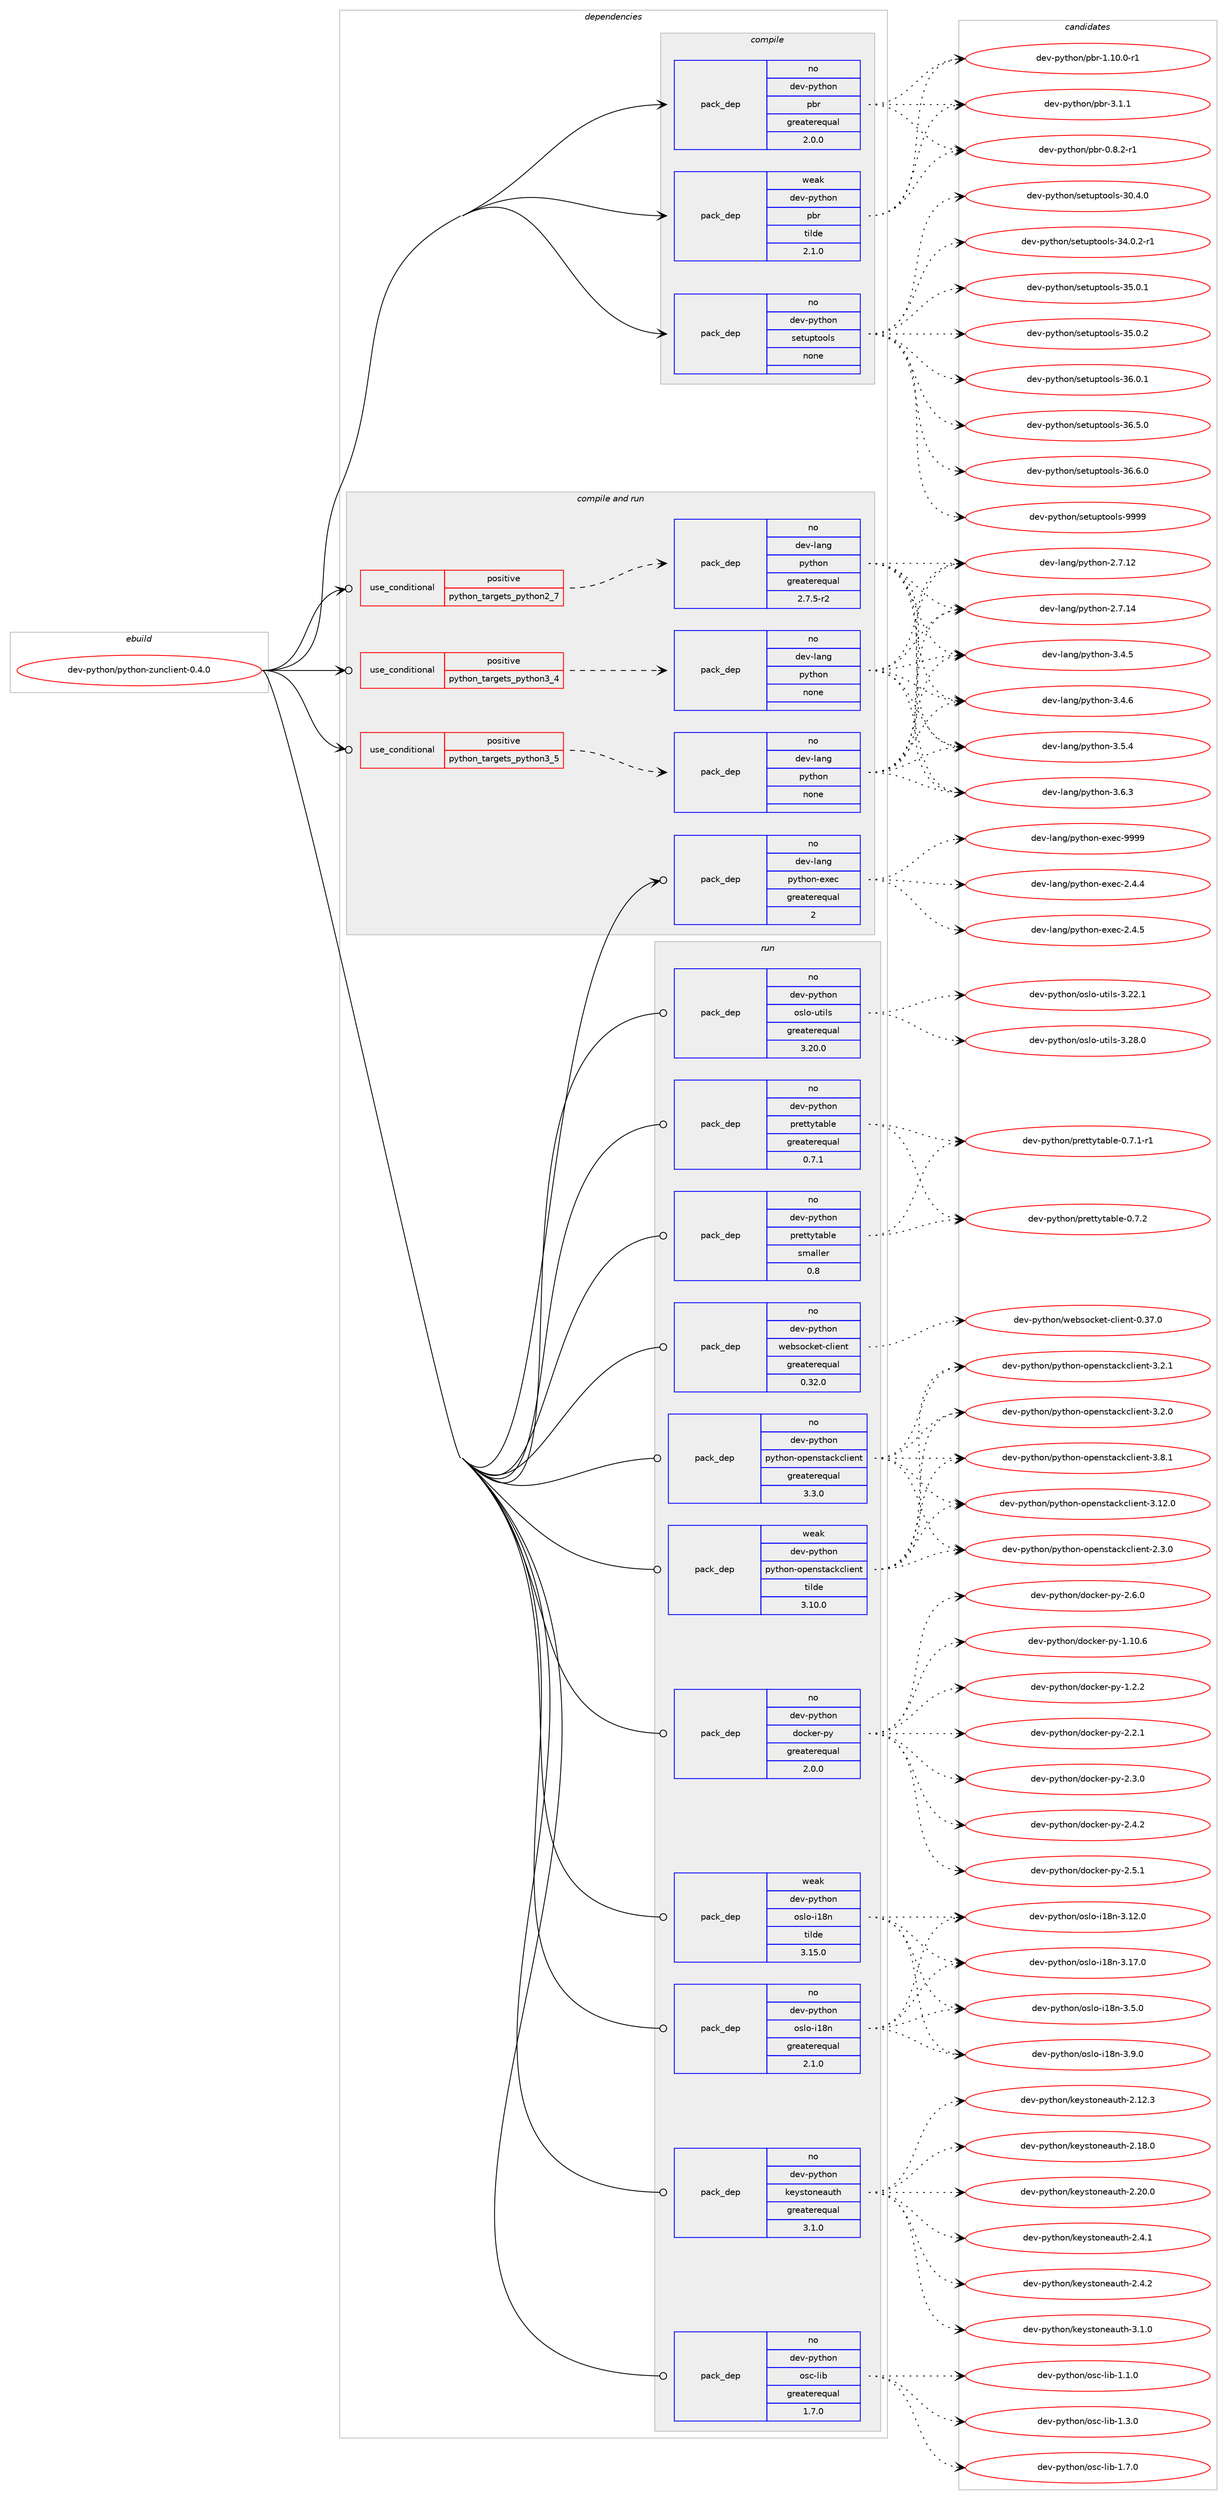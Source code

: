 digraph prolog {

# *************
# Graph options
# *************

newrank=true;
concentrate=true;
compound=true;
graph [rankdir=LR,fontname=Helvetica,fontsize=10,ranksep=1.5];#, ranksep=2.5, nodesep=0.2];
edge  [arrowhead=vee];
node  [fontname=Helvetica,fontsize=10];

# **********
# The ebuild
# **********

subgraph cluster_leftcol {
color=gray;
rank=same;
label=<<i>ebuild</i>>;
id [label="dev-python/python-zunclient-0.4.0", color=red, width=4, href="../dev-python/python-zunclient-0.4.0.svg"];
}

# ****************
# The dependencies
# ****************

subgraph cluster_midcol {
color=gray;
label=<<i>dependencies</i>>;
subgraph cluster_compile {
fillcolor="#eeeeee";
style=filled;
label=<<i>compile</i>>;
subgraph pack139312 {
dependency183724 [label=<<TABLE BORDER="0" CELLBORDER="1" CELLSPACING="0" CELLPADDING="4" WIDTH="220"><TR><TD ROWSPAN="6" CELLPADDING="30">pack_dep</TD></TR><TR><TD WIDTH="110">no</TD></TR><TR><TD>dev-python</TD></TR><TR><TD>pbr</TD></TR><TR><TD>greaterequal</TD></TR><TR><TD>2.0.0</TD></TR></TABLE>>, shape=none, color=blue];
}
id:e -> dependency183724:w [weight=20,style="solid",arrowhead="vee"];
subgraph pack139313 {
dependency183725 [label=<<TABLE BORDER="0" CELLBORDER="1" CELLSPACING="0" CELLPADDING="4" WIDTH="220"><TR><TD ROWSPAN="6" CELLPADDING="30">pack_dep</TD></TR><TR><TD WIDTH="110">no</TD></TR><TR><TD>dev-python</TD></TR><TR><TD>setuptools</TD></TR><TR><TD>none</TD></TR><TR><TD></TD></TR></TABLE>>, shape=none, color=blue];
}
id:e -> dependency183725:w [weight=20,style="solid",arrowhead="vee"];
subgraph pack139314 {
dependency183726 [label=<<TABLE BORDER="0" CELLBORDER="1" CELLSPACING="0" CELLPADDING="4" WIDTH="220"><TR><TD ROWSPAN="6" CELLPADDING="30">pack_dep</TD></TR><TR><TD WIDTH="110">weak</TD></TR><TR><TD>dev-python</TD></TR><TR><TD>pbr</TD></TR><TR><TD>tilde</TD></TR><TR><TD>2.1.0</TD></TR></TABLE>>, shape=none, color=blue];
}
id:e -> dependency183726:w [weight=20,style="solid",arrowhead="vee"];
}
subgraph cluster_compileandrun {
fillcolor="#eeeeee";
style=filled;
label=<<i>compile and run</i>>;
subgraph cond40463 {
dependency183727 [label=<<TABLE BORDER="0" CELLBORDER="1" CELLSPACING="0" CELLPADDING="4"><TR><TD ROWSPAN="3" CELLPADDING="10">use_conditional</TD></TR><TR><TD>positive</TD></TR><TR><TD>python_targets_python2_7</TD></TR></TABLE>>, shape=none, color=red];
subgraph pack139315 {
dependency183728 [label=<<TABLE BORDER="0" CELLBORDER="1" CELLSPACING="0" CELLPADDING="4" WIDTH="220"><TR><TD ROWSPAN="6" CELLPADDING="30">pack_dep</TD></TR><TR><TD WIDTH="110">no</TD></TR><TR><TD>dev-lang</TD></TR><TR><TD>python</TD></TR><TR><TD>greaterequal</TD></TR><TR><TD>2.7.5-r2</TD></TR></TABLE>>, shape=none, color=blue];
}
dependency183727:e -> dependency183728:w [weight=20,style="dashed",arrowhead="vee"];
}
id:e -> dependency183727:w [weight=20,style="solid",arrowhead="odotvee"];
subgraph cond40464 {
dependency183729 [label=<<TABLE BORDER="0" CELLBORDER="1" CELLSPACING="0" CELLPADDING="4"><TR><TD ROWSPAN="3" CELLPADDING="10">use_conditional</TD></TR><TR><TD>positive</TD></TR><TR><TD>python_targets_python3_4</TD></TR></TABLE>>, shape=none, color=red];
subgraph pack139316 {
dependency183730 [label=<<TABLE BORDER="0" CELLBORDER="1" CELLSPACING="0" CELLPADDING="4" WIDTH="220"><TR><TD ROWSPAN="6" CELLPADDING="30">pack_dep</TD></TR><TR><TD WIDTH="110">no</TD></TR><TR><TD>dev-lang</TD></TR><TR><TD>python</TD></TR><TR><TD>none</TD></TR><TR><TD></TD></TR></TABLE>>, shape=none, color=blue];
}
dependency183729:e -> dependency183730:w [weight=20,style="dashed",arrowhead="vee"];
}
id:e -> dependency183729:w [weight=20,style="solid",arrowhead="odotvee"];
subgraph cond40465 {
dependency183731 [label=<<TABLE BORDER="0" CELLBORDER="1" CELLSPACING="0" CELLPADDING="4"><TR><TD ROWSPAN="3" CELLPADDING="10">use_conditional</TD></TR><TR><TD>positive</TD></TR><TR><TD>python_targets_python3_5</TD></TR></TABLE>>, shape=none, color=red];
subgraph pack139317 {
dependency183732 [label=<<TABLE BORDER="0" CELLBORDER="1" CELLSPACING="0" CELLPADDING="4" WIDTH="220"><TR><TD ROWSPAN="6" CELLPADDING="30">pack_dep</TD></TR><TR><TD WIDTH="110">no</TD></TR><TR><TD>dev-lang</TD></TR><TR><TD>python</TD></TR><TR><TD>none</TD></TR><TR><TD></TD></TR></TABLE>>, shape=none, color=blue];
}
dependency183731:e -> dependency183732:w [weight=20,style="dashed",arrowhead="vee"];
}
id:e -> dependency183731:w [weight=20,style="solid",arrowhead="odotvee"];
subgraph pack139318 {
dependency183733 [label=<<TABLE BORDER="0" CELLBORDER="1" CELLSPACING="0" CELLPADDING="4" WIDTH="220"><TR><TD ROWSPAN="6" CELLPADDING="30">pack_dep</TD></TR><TR><TD WIDTH="110">no</TD></TR><TR><TD>dev-lang</TD></TR><TR><TD>python-exec</TD></TR><TR><TD>greaterequal</TD></TR><TR><TD>2</TD></TR></TABLE>>, shape=none, color=blue];
}
id:e -> dependency183733:w [weight=20,style="solid",arrowhead="odotvee"];
}
subgraph cluster_run {
fillcolor="#eeeeee";
style=filled;
label=<<i>run</i>>;
subgraph pack139319 {
dependency183734 [label=<<TABLE BORDER="0" CELLBORDER="1" CELLSPACING="0" CELLPADDING="4" WIDTH="220"><TR><TD ROWSPAN="6" CELLPADDING="30">pack_dep</TD></TR><TR><TD WIDTH="110">no</TD></TR><TR><TD>dev-python</TD></TR><TR><TD>docker-py</TD></TR><TR><TD>greaterequal</TD></TR><TR><TD>2.0.0</TD></TR></TABLE>>, shape=none, color=blue];
}
id:e -> dependency183734:w [weight=20,style="solid",arrowhead="odot"];
subgraph pack139320 {
dependency183735 [label=<<TABLE BORDER="0" CELLBORDER="1" CELLSPACING="0" CELLPADDING="4" WIDTH="220"><TR><TD ROWSPAN="6" CELLPADDING="30">pack_dep</TD></TR><TR><TD WIDTH="110">no</TD></TR><TR><TD>dev-python</TD></TR><TR><TD>keystoneauth</TD></TR><TR><TD>greaterequal</TD></TR><TR><TD>3.1.0</TD></TR></TABLE>>, shape=none, color=blue];
}
id:e -> dependency183735:w [weight=20,style="solid",arrowhead="odot"];
subgraph pack139321 {
dependency183736 [label=<<TABLE BORDER="0" CELLBORDER="1" CELLSPACING="0" CELLPADDING="4" WIDTH="220"><TR><TD ROWSPAN="6" CELLPADDING="30">pack_dep</TD></TR><TR><TD WIDTH="110">no</TD></TR><TR><TD>dev-python</TD></TR><TR><TD>osc-lib</TD></TR><TR><TD>greaterequal</TD></TR><TR><TD>1.7.0</TD></TR></TABLE>>, shape=none, color=blue];
}
id:e -> dependency183736:w [weight=20,style="solid",arrowhead="odot"];
subgraph pack139322 {
dependency183737 [label=<<TABLE BORDER="0" CELLBORDER="1" CELLSPACING="0" CELLPADDING="4" WIDTH="220"><TR><TD ROWSPAN="6" CELLPADDING="30">pack_dep</TD></TR><TR><TD WIDTH="110">no</TD></TR><TR><TD>dev-python</TD></TR><TR><TD>oslo-i18n</TD></TR><TR><TD>greaterequal</TD></TR><TR><TD>2.1.0</TD></TR></TABLE>>, shape=none, color=blue];
}
id:e -> dependency183737:w [weight=20,style="solid",arrowhead="odot"];
subgraph pack139323 {
dependency183738 [label=<<TABLE BORDER="0" CELLBORDER="1" CELLSPACING="0" CELLPADDING="4" WIDTH="220"><TR><TD ROWSPAN="6" CELLPADDING="30">pack_dep</TD></TR><TR><TD WIDTH="110">no</TD></TR><TR><TD>dev-python</TD></TR><TR><TD>oslo-utils</TD></TR><TR><TD>greaterequal</TD></TR><TR><TD>3.20.0</TD></TR></TABLE>>, shape=none, color=blue];
}
id:e -> dependency183738:w [weight=20,style="solid",arrowhead="odot"];
subgraph pack139324 {
dependency183739 [label=<<TABLE BORDER="0" CELLBORDER="1" CELLSPACING="0" CELLPADDING="4" WIDTH="220"><TR><TD ROWSPAN="6" CELLPADDING="30">pack_dep</TD></TR><TR><TD WIDTH="110">no</TD></TR><TR><TD>dev-python</TD></TR><TR><TD>prettytable</TD></TR><TR><TD>greaterequal</TD></TR><TR><TD>0.7.1</TD></TR></TABLE>>, shape=none, color=blue];
}
id:e -> dependency183739:w [weight=20,style="solid",arrowhead="odot"];
subgraph pack139325 {
dependency183740 [label=<<TABLE BORDER="0" CELLBORDER="1" CELLSPACING="0" CELLPADDING="4" WIDTH="220"><TR><TD ROWSPAN="6" CELLPADDING="30">pack_dep</TD></TR><TR><TD WIDTH="110">no</TD></TR><TR><TD>dev-python</TD></TR><TR><TD>prettytable</TD></TR><TR><TD>smaller</TD></TR><TR><TD>0.8</TD></TR></TABLE>>, shape=none, color=blue];
}
id:e -> dependency183740:w [weight=20,style="solid",arrowhead="odot"];
subgraph pack139326 {
dependency183741 [label=<<TABLE BORDER="0" CELLBORDER="1" CELLSPACING="0" CELLPADDING="4" WIDTH="220"><TR><TD ROWSPAN="6" CELLPADDING="30">pack_dep</TD></TR><TR><TD WIDTH="110">no</TD></TR><TR><TD>dev-python</TD></TR><TR><TD>python-openstackclient</TD></TR><TR><TD>greaterequal</TD></TR><TR><TD>3.3.0</TD></TR></TABLE>>, shape=none, color=blue];
}
id:e -> dependency183741:w [weight=20,style="solid",arrowhead="odot"];
subgraph pack139327 {
dependency183742 [label=<<TABLE BORDER="0" CELLBORDER="1" CELLSPACING="0" CELLPADDING="4" WIDTH="220"><TR><TD ROWSPAN="6" CELLPADDING="30">pack_dep</TD></TR><TR><TD WIDTH="110">no</TD></TR><TR><TD>dev-python</TD></TR><TR><TD>websocket-client</TD></TR><TR><TD>greaterequal</TD></TR><TR><TD>0.32.0</TD></TR></TABLE>>, shape=none, color=blue];
}
id:e -> dependency183742:w [weight=20,style="solid",arrowhead="odot"];
subgraph pack139328 {
dependency183743 [label=<<TABLE BORDER="0" CELLBORDER="1" CELLSPACING="0" CELLPADDING="4" WIDTH="220"><TR><TD ROWSPAN="6" CELLPADDING="30">pack_dep</TD></TR><TR><TD WIDTH="110">weak</TD></TR><TR><TD>dev-python</TD></TR><TR><TD>oslo-i18n</TD></TR><TR><TD>tilde</TD></TR><TR><TD>3.15.0</TD></TR></TABLE>>, shape=none, color=blue];
}
id:e -> dependency183743:w [weight=20,style="solid",arrowhead="odot"];
subgraph pack139329 {
dependency183744 [label=<<TABLE BORDER="0" CELLBORDER="1" CELLSPACING="0" CELLPADDING="4" WIDTH="220"><TR><TD ROWSPAN="6" CELLPADDING="30">pack_dep</TD></TR><TR><TD WIDTH="110">weak</TD></TR><TR><TD>dev-python</TD></TR><TR><TD>python-openstackclient</TD></TR><TR><TD>tilde</TD></TR><TR><TD>3.10.0</TD></TR></TABLE>>, shape=none, color=blue];
}
id:e -> dependency183744:w [weight=20,style="solid",arrowhead="odot"];
}
}

# **************
# The candidates
# **************

subgraph cluster_choices {
rank=same;
color=gray;
label=<<i>candidates</i>>;

subgraph choice139312 {
color=black;
nodesep=1;
choice1001011184511212111610411111047112981144548465646504511449 [label="dev-python/pbr-0.8.2-r1", color=red, width=4,href="../dev-python/pbr-0.8.2-r1.svg"];
choice100101118451121211161041111104711298114454946494846484511449 [label="dev-python/pbr-1.10.0-r1", color=red, width=4,href="../dev-python/pbr-1.10.0-r1.svg"];
choice100101118451121211161041111104711298114455146494649 [label="dev-python/pbr-3.1.1", color=red, width=4,href="../dev-python/pbr-3.1.1.svg"];
dependency183724:e -> choice1001011184511212111610411111047112981144548465646504511449:w [style=dotted,weight="100"];
dependency183724:e -> choice100101118451121211161041111104711298114454946494846484511449:w [style=dotted,weight="100"];
dependency183724:e -> choice100101118451121211161041111104711298114455146494649:w [style=dotted,weight="100"];
}
subgraph choice139313 {
color=black;
nodesep=1;
choice100101118451121211161041111104711510111611711211611111110811545514846524648 [label="dev-python/setuptools-30.4.0", color=red, width=4,href="../dev-python/setuptools-30.4.0.svg"];
choice1001011184511212111610411111047115101116117112116111111108115455152464846504511449 [label="dev-python/setuptools-34.0.2-r1", color=red, width=4,href="../dev-python/setuptools-34.0.2-r1.svg"];
choice100101118451121211161041111104711510111611711211611111110811545515346484649 [label="dev-python/setuptools-35.0.1", color=red, width=4,href="../dev-python/setuptools-35.0.1.svg"];
choice100101118451121211161041111104711510111611711211611111110811545515346484650 [label="dev-python/setuptools-35.0.2", color=red, width=4,href="../dev-python/setuptools-35.0.2.svg"];
choice100101118451121211161041111104711510111611711211611111110811545515446484649 [label="dev-python/setuptools-36.0.1", color=red, width=4,href="../dev-python/setuptools-36.0.1.svg"];
choice100101118451121211161041111104711510111611711211611111110811545515446534648 [label="dev-python/setuptools-36.5.0", color=red, width=4,href="../dev-python/setuptools-36.5.0.svg"];
choice100101118451121211161041111104711510111611711211611111110811545515446544648 [label="dev-python/setuptools-36.6.0", color=red, width=4,href="../dev-python/setuptools-36.6.0.svg"];
choice10010111845112121116104111110471151011161171121161111111081154557575757 [label="dev-python/setuptools-9999", color=red, width=4,href="../dev-python/setuptools-9999.svg"];
dependency183725:e -> choice100101118451121211161041111104711510111611711211611111110811545514846524648:w [style=dotted,weight="100"];
dependency183725:e -> choice1001011184511212111610411111047115101116117112116111111108115455152464846504511449:w [style=dotted,weight="100"];
dependency183725:e -> choice100101118451121211161041111104711510111611711211611111110811545515346484649:w [style=dotted,weight="100"];
dependency183725:e -> choice100101118451121211161041111104711510111611711211611111110811545515346484650:w [style=dotted,weight="100"];
dependency183725:e -> choice100101118451121211161041111104711510111611711211611111110811545515446484649:w [style=dotted,weight="100"];
dependency183725:e -> choice100101118451121211161041111104711510111611711211611111110811545515446534648:w [style=dotted,weight="100"];
dependency183725:e -> choice100101118451121211161041111104711510111611711211611111110811545515446544648:w [style=dotted,weight="100"];
dependency183725:e -> choice10010111845112121116104111110471151011161171121161111111081154557575757:w [style=dotted,weight="100"];
}
subgraph choice139314 {
color=black;
nodesep=1;
choice1001011184511212111610411111047112981144548465646504511449 [label="dev-python/pbr-0.8.2-r1", color=red, width=4,href="../dev-python/pbr-0.8.2-r1.svg"];
choice100101118451121211161041111104711298114454946494846484511449 [label="dev-python/pbr-1.10.0-r1", color=red, width=4,href="../dev-python/pbr-1.10.0-r1.svg"];
choice100101118451121211161041111104711298114455146494649 [label="dev-python/pbr-3.1.1", color=red, width=4,href="../dev-python/pbr-3.1.1.svg"];
dependency183726:e -> choice1001011184511212111610411111047112981144548465646504511449:w [style=dotted,weight="100"];
dependency183726:e -> choice100101118451121211161041111104711298114454946494846484511449:w [style=dotted,weight="100"];
dependency183726:e -> choice100101118451121211161041111104711298114455146494649:w [style=dotted,weight="100"];
}
subgraph choice139315 {
color=black;
nodesep=1;
choice10010111845108971101034711212111610411111045504655464950 [label="dev-lang/python-2.7.12", color=red, width=4,href="../dev-lang/python-2.7.12.svg"];
choice10010111845108971101034711212111610411111045504655464952 [label="dev-lang/python-2.7.14", color=red, width=4,href="../dev-lang/python-2.7.14.svg"];
choice100101118451089711010347112121116104111110455146524653 [label="dev-lang/python-3.4.5", color=red, width=4,href="../dev-lang/python-3.4.5.svg"];
choice100101118451089711010347112121116104111110455146524654 [label="dev-lang/python-3.4.6", color=red, width=4,href="../dev-lang/python-3.4.6.svg"];
choice100101118451089711010347112121116104111110455146534652 [label="dev-lang/python-3.5.4", color=red, width=4,href="../dev-lang/python-3.5.4.svg"];
choice100101118451089711010347112121116104111110455146544651 [label="dev-lang/python-3.6.3", color=red, width=4,href="../dev-lang/python-3.6.3.svg"];
dependency183728:e -> choice10010111845108971101034711212111610411111045504655464950:w [style=dotted,weight="100"];
dependency183728:e -> choice10010111845108971101034711212111610411111045504655464952:w [style=dotted,weight="100"];
dependency183728:e -> choice100101118451089711010347112121116104111110455146524653:w [style=dotted,weight="100"];
dependency183728:e -> choice100101118451089711010347112121116104111110455146524654:w [style=dotted,weight="100"];
dependency183728:e -> choice100101118451089711010347112121116104111110455146534652:w [style=dotted,weight="100"];
dependency183728:e -> choice100101118451089711010347112121116104111110455146544651:w [style=dotted,weight="100"];
}
subgraph choice139316 {
color=black;
nodesep=1;
choice10010111845108971101034711212111610411111045504655464950 [label="dev-lang/python-2.7.12", color=red, width=4,href="../dev-lang/python-2.7.12.svg"];
choice10010111845108971101034711212111610411111045504655464952 [label="dev-lang/python-2.7.14", color=red, width=4,href="../dev-lang/python-2.7.14.svg"];
choice100101118451089711010347112121116104111110455146524653 [label="dev-lang/python-3.4.5", color=red, width=4,href="../dev-lang/python-3.4.5.svg"];
choice100101118451089711010347112121116104111110455146524654 [label="dev-lang/python-3.4.6", color=red, width=4,href="../dev-lang/python-3.4.6.svg"];
choice100101118451089711010347112121116104111110455146534652 [label="dev-lang/python-3.5.4", color=red, width=4,href="../dev-lang/python-3.5.4.svg"];
choice100101118451089711010347112121116104111110455146544651 [label="dev-lang/python-3.6.3", color=red, width=4,href="../dev-lang/python-3.6.3.svg"];
dependency183730:e -> choice10010111845108971101034711212111610411111045504655464950:w [style=dotted,weight="100"];
dependency183730:e -> choice10010111845108971101034711212111610411111045504655464952:w [style=dotted,weight="100"];
dependency183730:e -> choice100101118451089711010347112121116104111110455146524653:w [style=dotted,weight="100"];
dependency183730:e -> choice100101118451089711010347112121116104111110455146524654:w [style=dotted,weight="100"];
dependency183730:e -> choice100101118451089711010347112121116104111110455146534652:w [style=dotted,weight="100"];
dependency183730:e -> choice100101118451089711010347112121116104111110455146544651:w [style=dotted,weight="100"];
}
subgraph choice139317 {
color=black;
nodesep=1;
choice10010111845108971101034711212111610411111045504655464950 [label="dev-lang/python-2.7.12", color=red, width=4,href="../dev-lang/python-2.7.12.svg"];
choice10010111845108971101034711212111610411111045504655464952 [label="dev-lang/python-2.7.14", color=red, width=4,href="../dev-lang/python-2.7.14.svg"];
choice100101118451089711010347112121116104111110455146524653 [label="dev-lang/python-3.4.5", color=red, width=4,href="../dev-lang/python-3.4.5.svg"];
choice100101118451089711010347112121116104111110455146524654 [label="dev-lang/python-3.4.6", color=red, width=4,href="../dev-lang/python-3.4.6.svg"];
choice100101118451089711010347112121116104111110455146534652 [label="dev-lang/python-3.5.4", color=red, width=4,href="../dev-lang/python-3.5.4.svg"];
choice100101118451089711010347112121116104111110455146544651 [label="dev-lang/python-3.6.3", color=red, width=4,href="../dev-lang/python-3.6.3.svg"];
dependency183732:e -> choice10010111845108971101034711212111610411111045504655464950:w [style=dotted,weight="100"];
dependency183732:e -> choice10010111845108971101034711212111610411111045504655464952:w [style=dotted,weight="100"];
dependency183732:e -> choice100101118451089711010347112121116104111110455146524653:w [style=dotted,weight="100"];
dependency183732:e -> choice100101118451089711010347112121116104111110455146524654:w [style=dotted,weight="100"];
dependency183732:e -> choice100101118451089711010347112121116104111110455146534652:w [style=dotted,weight="100"];
dependency183732:e -> choice100101118451089711010347112121116104111110455146544651:w [style=dotted,weight="100"];
}
subgraph choice139318 {
color=black;
nodesep=1;
choice1001011184510897110103471121211161041111104510112010199455046524652 [label="dev-lang/python-exec-2.4.4", color=red, width=4,href="../dev-lang/python-exec-2.4.4.svg"];
choice1001011184510897110103471121211161041111104510112010199455046524653 [label="dev-lang/python-exec-2.4.5", color=red, width=4,href="../dev-lang/python-exec-2.4.5.svg"];
choice10010111845108971101034711212111610411111045101120101994557575757 [label="dev-lang/python-exec-9999", color=red, width=4,href="../dev-lang/python-exec-9999.svg"];
dependency183733:e -> choice1001011184510897110103471121211161041111104510112010199455046524652:w [style=dotted,weight="100"];
dependency183733:e -> choice1001011184510897110103471121211161041111104510112010199455046524653:w [style=dotted,weight="100"];
dependency183733:e -> choice10010111845108971101034711212111610411111045101120101994557575757:w [style=dotted,weight="100"];
}
subgraph choice139319 {
color=black;
nodesep=1;
choice1001011184511212111610411111047100111991071011144511212145494649484654 [label="dev-python/docker-py-1.10.6", color=red, width=4,href="../dev-python/docker-py-1.10.6.svg"];
choice10010111845112121116104111110471001119910710111445112121454946504650 [label="dev-python/docker-py-1.2.2", color=red, width=4,href="../dev-python/docker-py-1.2.2.svg"];
choice10010111845112121116104111110471001119910710111445112121455046504649 [label="dev-python/docker-py-2.2.1", color=red, width=4,href="../dev-python/docker-py-2.2.1.svg"];
choice10010111845112121116104111110471001119910710111445112121455046514648 [label="dev-python/docker-py-2.3.0", color=red, width=4,href="../dev-python/docker-py-2.3.0.svg"];
choice10010111845112121116104111110471001119910710111445112121455046524650 [label="dev-python/docker-py-2.4.2", color=red, width=4,href="../dev-python/docker-py-2.4.2.svg"];
choice10010111845112121116104111110471001119910710111445112121455046534649 [label="dev-python/docker-py-2.5.1", color=red, width=4,href="../dev-python/docker-py-2.5.1.svg"];
choice10010111845112121116104111110471001119910710111445112121455046544648 [label="dev-python/docker-py-2.6.0", color=red, width=4,href="../dev-python/docker-py-2.6.0.svg"];
dependency183734:e -> choice1001011184511212111610411111047100111991071011144511212145494649484654:w [style=dotted,weight="100"];
dependency183734:e -> choice10010111845112121116104111110471001119910710111445112121454946504650:w [style=dotted,weight="100"];
dependency183734:e -> choice10010111845112121116104111110471001119910710111445112121455046504649:w [style=dotted,weight="100"];
dependency183734:e -> choice10010111845112121116104111110471001119910710111445112121455046514648:w [style=dotted,weight="100"];
dependency183734:e -> choice10010111845112121116104111110471001119910710111445112121455046524650:w [style=dotted,weight="100"];
dependency183734:e -> choice10010111845112121116104111110471001119910710111445112121455046534649:w [style=dotted,weight="100"];
dependency183734:e -> choice10010111845112121116104111110471001119910710111445112121455046544648:w [style=dotted,weight="100"];
}
subgraph choice139320 {
color=black;
nodesep=1;
choice10010111845112121116104111110471071011211151161111101019711711610445504649504651 [label="dev-python/keystoneauth-2.12.3", color=red, width=4,href="../dev-python/keystoneauth-2.12.3.svg"];
choice10010111845112121116104111110471071011211151161111101019711711610445504649564648 [label="dev-python/keystoneauth-2.18.0", color=red, width=4,href="../dev-python/keystoneauth-2.18.0.svg"];
choice10010111845112121116104111110471071011211151161111101019711711610445504650484648 [label="dev-python/keystoneauth-2.20.0", color=red, width=4,href="../dev-python/keystoneauth-2.20.0.svg"];
choice100101118451121211161041111104710710112111511611111010197117116104455046524649 [label="dev-python/keystoneauth-2.4.1", color=red, width=4,href="../dev-python/keystoneauth-2.4.1.svg"];
choice100101118451121211161041111104710710112111511611111010197117116104455046524650 [label="dev-python/keystoneauth-2.4.2", color=red, width=4,href="../dev-python/keystoneauth-2.4.2.svg"];
choice100101118451121211161041111104710710112111511611111010197117116104455146494648 [label="dev-python/keystoneauth-3.1.0", color=red, width=4,href="../dev-python/keystoneauth-3.1.0.svg"];
dependency183735:e -> choice10010111845112121116104111110471071011211151161111101019711711610445504649504651:w [style=dotted,weight="100"];
dependency183735:e -> choice10010111845112121116104111110471071011211151161111101019711711610445504649564648:w [style=dotted,weight="100"];
dependency183735:e -> choice10010111845112121116104111110471071011211151161111101019711711610445504650484648:w [style=dotted,weight="100"];
dependency183735:e -> choice100101118451121211161041111104710710112111511611111010197117116104455046524649:w [style=dotted,weight="100"];
dependency183735:e -> choice100101118451121211161041111104710710112111511611111010197117116104455046524650:w [style=dotted,weight="100"];
dependency183735:e -> choice100101118451121211161041111104710710112111511611111010197117116104455146494648:w [style=dotted,weight="100"];
}
subgraph choice139321 {
color=black;
nodesep=1;
choice1001011184511212111610411111047111115994510810598454946494648 [label="dev-python/osc-lib-1.1.0", color=red, width=4,href="../dev-python/osc-lib-1.1.0.svg"];
choice1001011184511212111610411111047111115994510810598454946514648 [label="dev-python/osc-lib-1.3.0", color=red, width=4,href="../dev-python/osc-lib-1.3.0.svg"];
choice1001011184511212111610411111047111115994510810598454946554648 [label="dev-python/osc-lib-1.7.0", color=red, width=4,href="../dev-python/osc-lib-1.7.0.svg"];
dependency183736:e -> choice1001011184511212111610411111047111115994510810598454946494648:w [style=dotted,weight="100"];
dependency183736:e -> choice1001011184511212111610411111047111115994510810598454946514648:w [style=dotted,weight="100"];
dependency183736:e -> choice1001011184511212111610411111047111115994510810598454946554648:w [style=dotted,weight="100"];
}
subgraph choice139322 {
color=black;
nodesep=1;
choice100101118451121211161041111104711111510811145105495611045514649504648 [label="dev-python/oslo-i18n-3.12.0", color=red, width=4,href="../dev-python/oslo-i18n-3.12.0.svg"];
choice100101118451121211161041111104711111510811145105495611045514649554648 [label="dev-python/oslo-i18n-3.17.0", color=red, width=4,href="../dev-python/oslo-i18n-3.17.0.svg"];
choice1001011184511212111610411111047111115108111451054956110455146534648 [label="dev-python/oslo-i18n-3.5.0", color=red, width=4,href="../dev-python/oslo-i18n-3.5.0.svg"];
choice1001011184511212111610411111047111115108111451054956110455146574648 [label="dev-python/oslo-i18n-3.9.0", color=red, width=4,href="../dev-python/oslo-i18n-3.9.0.svg"];
dependency183737:e -> choice100101118451121211161041111104711111510811145105495611045514649504648:w [style=dotted,weight="100"];
dependency183737:e -> choice100101118451121211161041111104711111510811145105495611045514649554648:w [style=dotted,weight="100"];
dependency183737:e -> choice1001011184511212111610411111047111115108111451054956110455146534648:w [style=dotted,weight="100"];
dependency183737:e -> choice1001011184511212111610411111047111115108111451054956110455146574648:w [style=dotted,weight="100"];
}
subgraph choice139323 {
color=black;
nodesep=1;
choice10010111845112121116104111110471111151081114511711610510811545514650504649 [label="dev-python/oslo-utils-3.22.1", color=red, width=4,href="../dev-python/oslo-utils-3.22.1.svg"];
choice10010111845112121116104111110471111151081114511711610510811545514650564648 [label="dev-python/oslo-utils-3.28.0", color=red, width=4,href="../dev-python/oslo-utils-3.28.0.svg"];
dependency183738:e -> choice10010111845112121116104111110471111151081114511711610510811545514650504649:w [style=dotted,weight="100"];
dependency183738:e -> choice10010111845112121116104111110471111151081114511711610510811545514650564648:w [style=dotted,weight="100"];
}
subgraph choice139324 {
color=black;
nodesep=1;
choice100101118451121211161041111104711211410111611612111697981081014548465546494511449 [label="dev-python/prettytable-0.7.1-r1", color=red, width=4,href="../dev-python/prettytable-0.7.1-r1.svg"];
choice10010111845112121116104111110471121141011161161211169798108101454846554650 [label="dev-python/prettytable-0.7.2", color=red, width=4,href="../dev-python/prettytable-0.7.2.svg"];
dependency183739:e -> choice100101118451121211161041111104711211410111611612111697981081014548465546494511449:w [style=dotted,weight="100"];
dependency183739:e -> choice10010111845112121116104111110471121141011161161211169798108101454846554650:w [style=dotted,weight="100"];
}
subgraph choice139325 {
color=black;
nodesep=1;
choice100101118451121211161041111104711211410111611612111697981081014548465546494511449 [label="dev-python/prettytable-0.7.1-r1", color=red, width=4,href="../dev-python/prettytable-0.7.1-r1.svg"];
choice10010111845112121116104111110471121141011161161211169798108101454846554650 [label="dev-python/prettytable-0.7.2", color=red, width=4,href="../dev-python/prettytable-0.7.2.svg"];
dependency183740:e -> choice100101118451121211161041111104711211410111611612111697981081014548465546494511449:w [style=dotted,weight="100"];
dependency183740:e -> choice10010111845112121116104111110471121141011161161211169798108101454846554650:w [style=dotted,weight="100"];
}
subgraph choice139326 {
color=black;
nodesep=1;
choice100101118451121211161041111104711212111610411111045111112101110115116979910799108105101110116455046514648 [label="dev-python/python-openstackclient-2.3.0", color=red, width=4,href="../dev-python/python-openstackclient-2.3.0.svg"];
choice10010111845112121116104111110471121211161041111104511111210111011511697991079910810510111011645514649504648 [label="dev-python/python-openstackclient-3.12.0", color=red, width=4,href="../dev-python/python-openstackclient-3.12.0.svg"];
choice100101118451121211161041111104711212111610411111045111112101110115116979910799108105101110116455146504648 [label="dev-python/python-openstackclient-3.2.0", color=red, width=4,href="../dev-python/python-openstackclient-3.2.0.svg"];
choice100101118451121211161041111104711212111610411111045111112101110115116979910799108105101110116455146504649 [label="dev-python/python-openstackclient-3.2.1", color=red, width=4,href="../dev-python/python-openstackclient-3.2.1.svg"];
choice100101118451121211161041111104711212111610411111045111112101110115116979910799108105101110116455146564649 [label="dev-python/python-openstackclient-3.8.1", color=red, width=4,href="../dev-python/python-openstackclient-3.8.1.svg"];
dependency183741:e -> choice100101118451121211161041111104711212111610411111045111112101110115116979910799108105101110116455046514648:w [style=dotted,weight="100"];
dependency183741:e -> choice10010111845112121116104111110471121211161041111104511111210111011511697991079910810510111011645514649504648:w [style=dotted,weight="100"];
dependency183741:e -> choice100101118451121211161041111104711212111610411111045111112101110115116979910799108105101110116455146504648:w [style=dotted,weight="100"];
dependency183741:e -> choice100101118451121211161041111104711212111610411111045111112101110115116979910799108105101110116455146504649:w [style=dotted,weight="100"];
dependency183741:e -> choice100101118451121211161041111104711212111610411111045111112101110115116979910799108105101110116455146564649:w [style=dotted,weight="100"];
}
subgraph choice139327 {
color=black;
nodesep=1;
choice10010111845112121116104111110471191019811511199107101116459910810510111011645484651554648 [label="dev-python/websocket-client-0.37.0", color=red, width=4,href="../dev-python/websocket-client-0.37.0.svg"];
dependency183742:e -> choice10010111845112121116104111110471191019811511199107101116459910810510111011645484651554648:w [style=dotted,weight="100"];
}
subgraph choice139328 {
color=black;
nodesep=1;
choice100101118451121211161041111104711111510811145105495611045514649504648 [label="dev-python/oslo-i18n-3.12.0", color=red, width=4,href="../dev-python/oslo-i18n-3.12.0.svg"];
choice100101118451121211161041111104711111510811145105495611045514649554648 [label="dev-python/oslo-i18n-3.17.0", color=red, width=4,href="../dev-python/oslo-i18n-3.17.0.svg"];
choice1001011184511212111610411111047111115108111451054956110455146534648 [label="dev-python/oslo-i18n-3.5.0", color=red, width=4,href="../dev-python/oslo-i18n-3.5.0.svg"];
choice1001011184511212111610411111047111115108111451054956110455146574648 [label="dev-python/oslo-i18n-3.9.0", color=red, width=4,href="../dev-python/oslo-i18n-3.9.0.svg"];
dependency183743:e -> choice100101118451121211161041111104711111510811145105495611045514649504648:w [style=dotted,weight="100"];
dependency183743:e -> choice100101118451121211161041111104711111510811145105495611045514649554648:w [style=dotted,weight="100"];
dependency183743:e -> choice1001011184511212111610411111047111115108111451054956110455146534648:w [style=dotted,weight="100"];
dependency183743:e -> choice1001011184511212111610411111047111115108111451054956110455146574648:w [style=dotted,weight="100"];
}
subgraph choice139329 {
color=black;
nodesep=1;
choice100101118451121211161041111104711212111610411111045111112101110115116979910799108105101110116455046514648 [label="dev-python/python-openstackclient-2.3.0", color=red, width=4,href="../dev-python/python-openstackclient-2.3.0.svg"];
choice10010111845112121116104111110471121211161041111104511111210111011511697991079910810510111011645514649504648 [label="dev-python/python-openstackclient-3.12.0", color=red, width=4,href="../dev-python/python-openstackclient-3.12.0.svg"];
choice100101118451121211161041111104711212111610411111045111112101110115116979910799108105101110116455146504648 [label="dev-python/python-openstackclient-3.2.0", color=red, width=4,href="../dev-python/python-openstackclient-3.2.0.svg"];
choice100101118451121211161041111104711212111610411111045111112101110115116979910799108105101110116455146504649 [label="dev-python/python-openstackclient-3.2.1", color=red, width=4,href="../dev-python/python-openstackclient-3.2.1.svg"];
choice100101118451121211161041111104711212111610411111045111112101110115116979910799108105101110116455146564649 [label="dev-python/python-openstackclient-3.8.1", color=red, width=4,href="../dev-python/python-openstackclient-3.8.1.svg"];
dependency183744:e -> choice100101118451121211161041111104711212111610411111045111112101110115116979910799108105101110116455046514648:w [style=dotted,weight="100"];
dependency183744:e -> choice10010111845112121116104111110471121211161041111104511111210111011511697991079910810510111011645514649504648:w [style=dotted,weight="100"];
dependency183744:e -> choice100101118451121211161041111104711212111610411111045111112101110115116979910799108105101110116455146504648:w [style=dotted,weight="100"];
dependency183744:e -> choice100101118451121211161041111104711212111610411111045111112101110115116979910799108105101110116455146504649:w [style=dotted,weight="100"];
dependency183744:e -> choice100101118451121211161041111104711212111610411111045111112101110115116979910799108105101110116455146564649:w [style=dotted,weight="100"];
}
}

}
